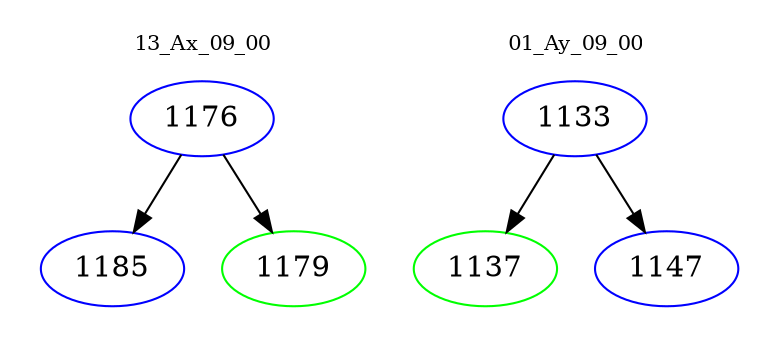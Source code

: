 digraph{
subgraph cluster_0 {
color = white
label = "13_Ax_09_00";
fontsize=10;
T0_1176 [label="1176", color="blue"]
T0_1176 -> T0_1185 [color="black"]
T0_1185 [label="1185", color="blue"]
T0_1176 -> T0_1179 [color="black"]
T0_1179 [label="1179", color="green"]
}
subgraph cluster_1 {
color = white
label = "01_Ay_09_00";
fontsize=10;
T1_1133 [label="1133", color="blue"]
T1_1133 -> T1_1137 [color="black"]
T1_1137 [label="1137", color="green"]
T1_1133 -> T1_1147 [color="black"]
T1_1147 [label="1147", color="blue"]
}
}
